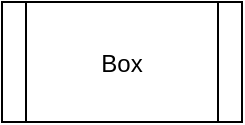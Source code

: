 <?xml version="1.0" encoding="UTF-8"?><mxfile version="11.9.7" type="device"><diagram id="FbOuxCf-MEXdnhUlct31"><mxGraphModel dx="1322" dy="773" grid="1" gridSize="10" guides="1" tooltips="1" connect="1" arrows="1" fold="1" page="1" pageScale="1" pageWidth="827" pageHeight="1169" math="0" shadow="0"><root><mxCell id="0"/><mxCell id="1" parent="0"/><mxCell id="3" value="Box" style="shape=process" vertex="1" parent="1"><mxGeometry x="80" y="80" width="120" height="60" as="geometry"/></mxCell></root></mxGraphModel></diagram></mxfile>